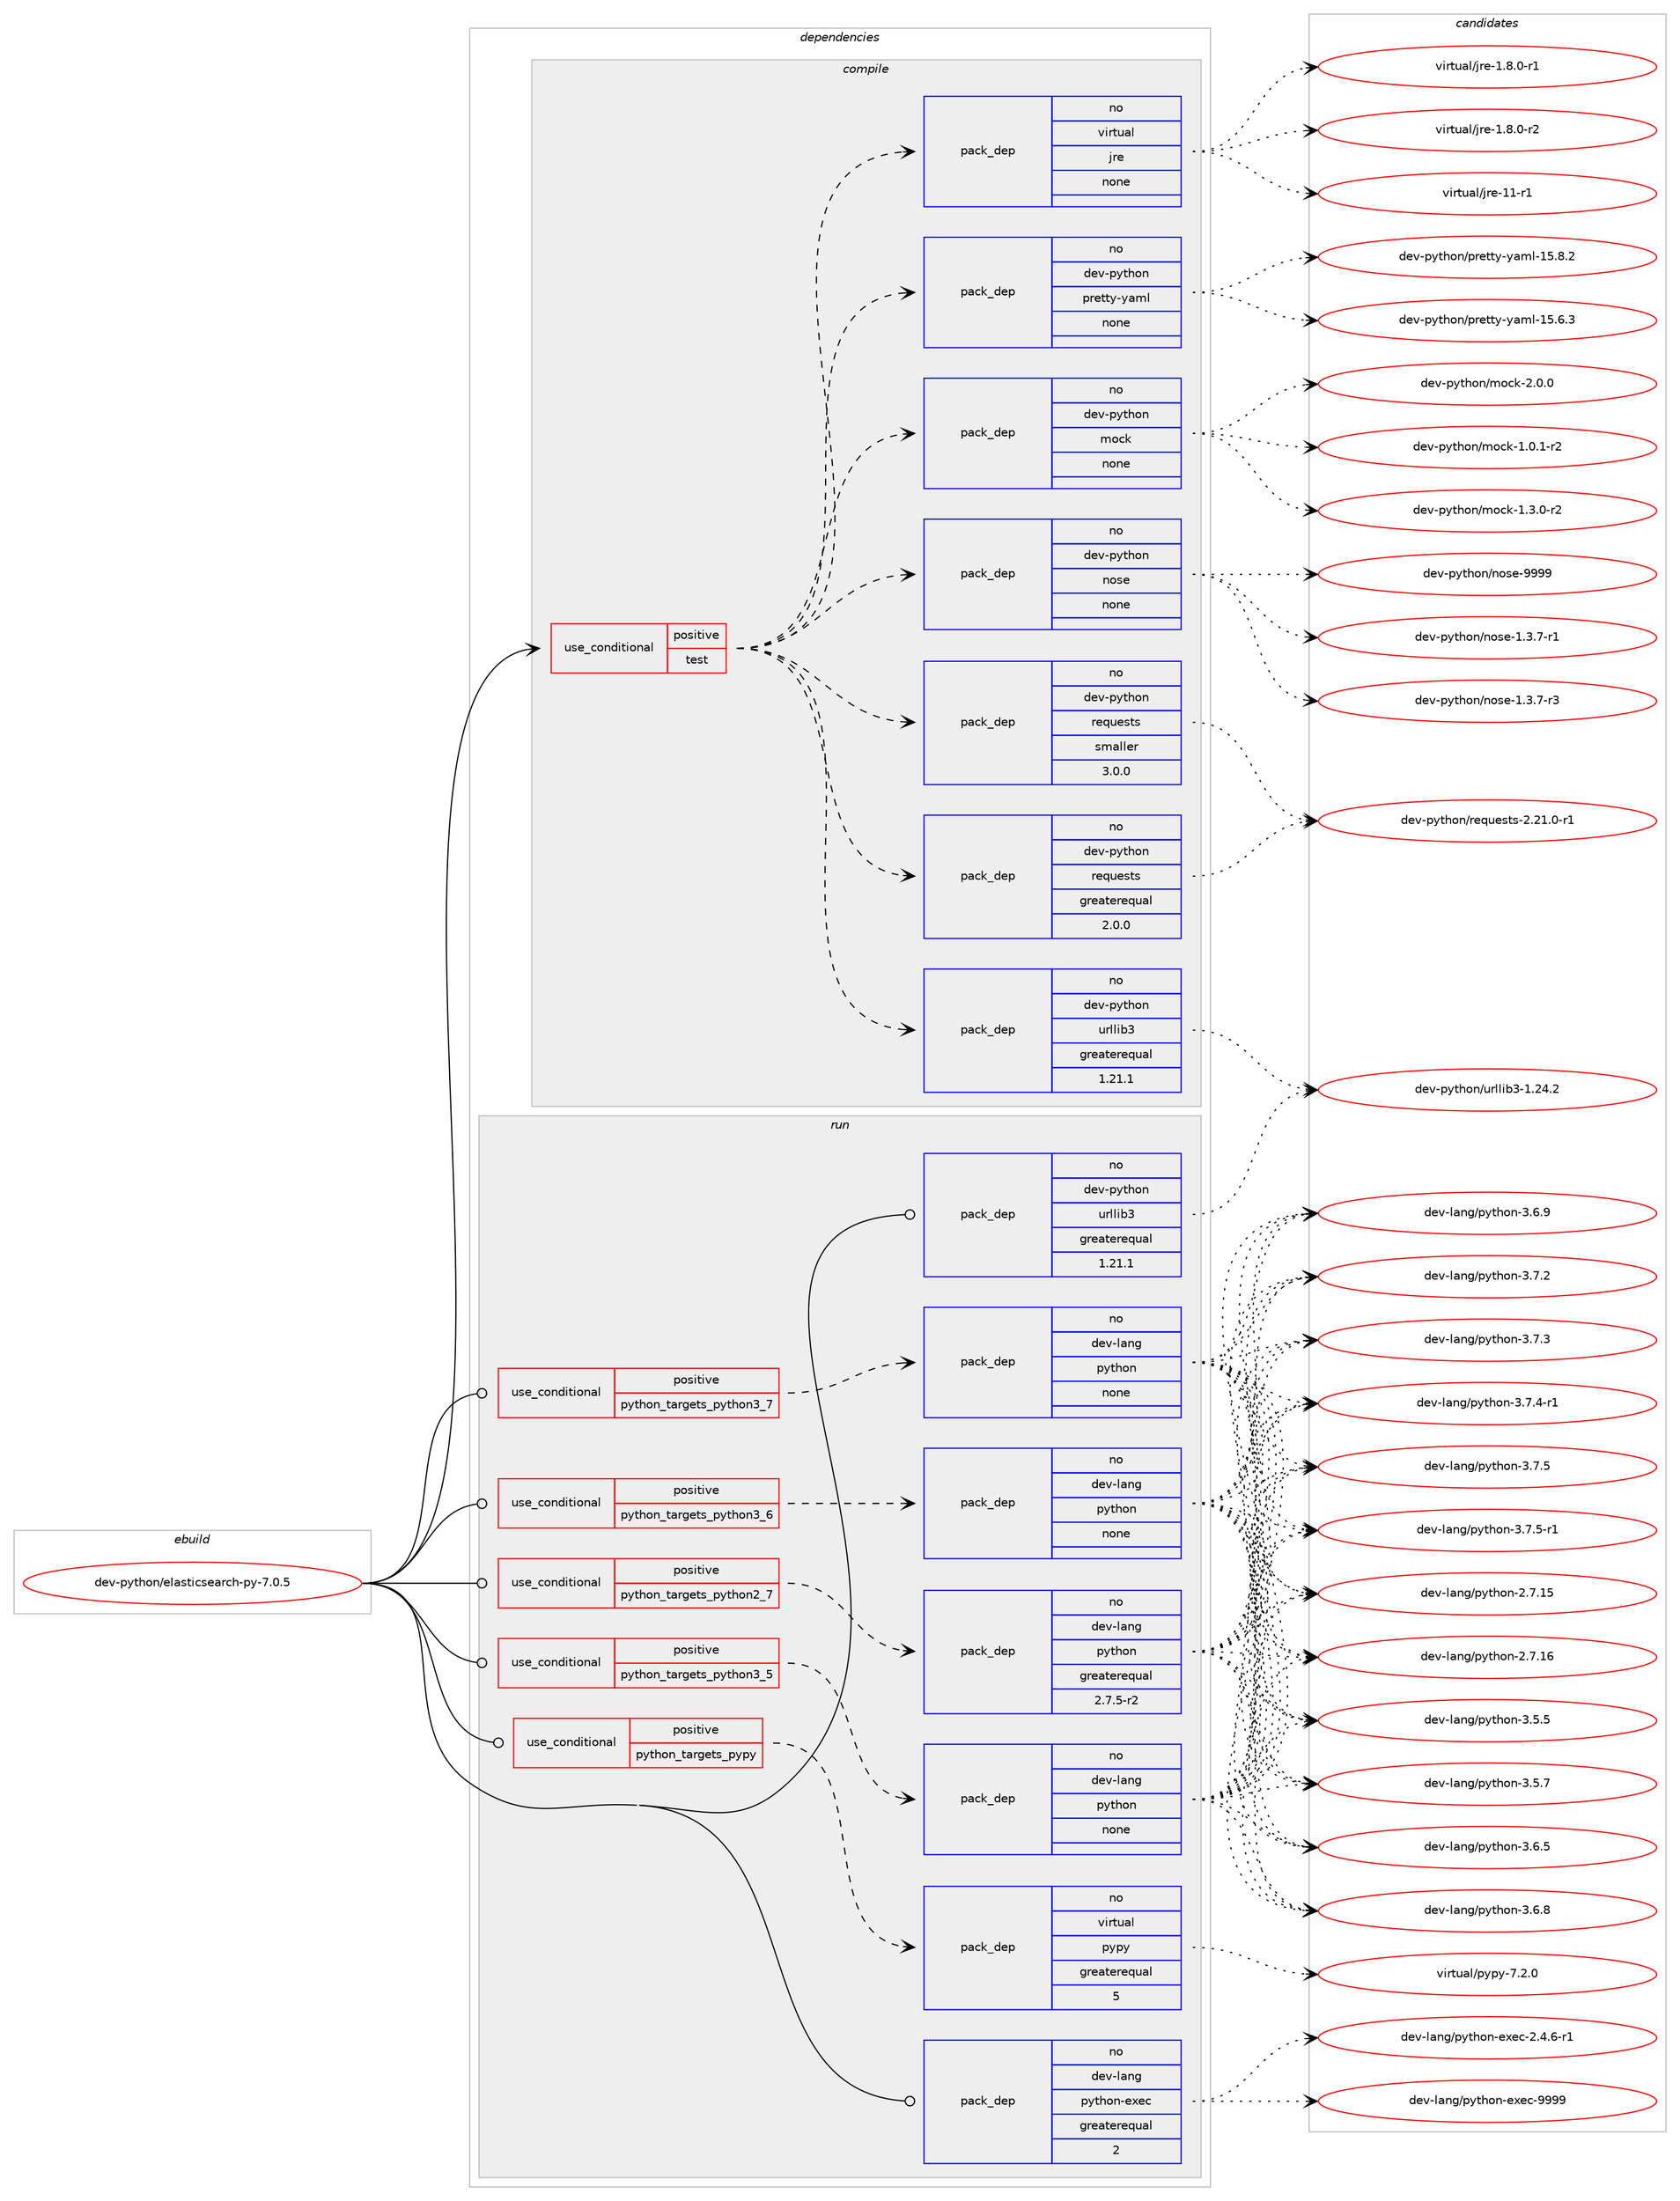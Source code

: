 digraph prolog {

# *************
# Graph options
# *************

newrank=true;
concentrate=true;
compound=true;
graph [rankdir=LR,fontname=Helvetica,fontsize=10,ranksep=1.5];#, ranksep=2.5, nodesep=0.2];
edge  [arrowhead=vee];
node  [fontname=Helvetica,fontsize=10];

# **********
# The ebuild
# **********

subgraph cluster_leftcol {
color=gray;
rank=same;
label=<<i>ebuild</i>>;
id [label="dev-python/elasticsearch-py-7.0.5", color=red, width=4, href="../dev-python/elasticsearch-py-7.0.5.svg"];
}

# ****************
# The dependencies
# ****************

subgraph cluster_midcol {
color=gray;
label=<<i>dependencies</i>>;
subgraph cluster_compile {
fillcolor="#eeeeee";
style=filled;
label=<<i>compile</i>>;
subgraph cond138968 {
dependency603327 [label=<<TABLE BORDER="0" CELLBORDER="1" CELLSPACING="0" CELLPADDING="4"><TR><TD ROWSPAN="3" CELLPADDING="10">use_conditional</TD></TR><TR><TD>positive</TD></TR><TR><TD>test</TD></TR></TABLE>>, shape=none, color=red];
subgraph pack452563 {
dependency603328 [label=<<TABLE BORDER="0" CELLBORDER="1" CELLSPACING="0" CELLPADDING="4" WIDTH="220"><TR><TD ROWSPAN="6" CELLPADDING="30">pack_dep</TD></TR><TR><TD WIDTH="110">no</TD></TR><TR><TD>dev-python</TD></TR><TR><TD>urllib3</TD></TR><TR><TD>greaterequal</TD></TR><TR><TD>1.21.1</TD></TR></TABLE>>, shape=none, color=blue];
}
dependency603327:e -> dependency603328:w [weight=20,style="dashed",arrowhead="vee"];
subgraph pack452564 {
dependency603329 [label=<<TABLE BORDER="0" CELLBORDER="1" CELLSPACING="0" CELLPADDING="4" WIDTH="220"><TR><TD ROWSPAN="6" CELLPADDING="30">pack_dep</TD></TR><TR><TD WIDTH="110">no</TD></TR><TR><TD>dev-python</TD></TR><TR><TD>requests</TD></TR><TR><TD>greaterequal</TD></TR><TR><TD>2.0.0</TD></TR></TABLE>>, shape=none, color=blue];
}
dependency603327:e -> dependency603329:w [weight=20,style="dashed",arrowhead="vee"];
subgraph pack452565 {
dependency603330 [label=<<TABLE BORDER="0" CELLBORDER="1" CELLSPACING="0" CELLPADDING="4" WIDTH="220"><TR><TD ROWSPAN="6" CELLPADDING="30">pack_dep</TD></TR><TR><TD WIDTH="110">no</TD></TR><TR><TD>dev-python</TD></TR><TR><TD>requests</TD></TR><TR><TD>smaller</TD></TR><TR><TD>3.0.0</TD></TR></TABLE>>, shape=none, color=blue];
}
dependency603327:e -> dependency603330:w [weight=20,style="dashed",arrowhead="vee"];
subgraph pack452566 {
dependency603331 [label=<<TABLE BORDER="0" CELLBORDER="1" CELLSPACING="0" CELLPADDING="4" WIDTH="220"><TR><TD ROWSPAN="6" CELLPADDING="30">pack_dep</TD></TR><TR><TD WIDTH="110">no</TD></TR><TR><TD>dev-python</TD></TR><TR><TD>nose</TD></TR><TR><TD>none</TD></TR><TR><TD></TD></TR></TABLE>>, shape=none, color=blue];
}
dependency603327:e -> dependency603331:w [weight=20,style="dashed",arrowhead="vee"];
subgraph pack452567 {
dependency603332 [label=<<TABLE BORDER="0" CELLBORDER="1" CELLSPACING="0" CELLPADDING="4" WIDTH="220"><TR><TD ROWSPAN="6" CELLPADDING="30">pack_dep</TD></TR><TR><TD WIDTH="110">no</TD></TR><TR><TD>dev-python</TD></TR><TR><TD>mock</TD></TR><TR><TD>none</TD></TR><TR><TD></TD></TR></TABLE>>, shape=none, color=blue];
}
dependency603327:e -> dependency603332:w [weight=20,style="dashed",arrowhead="vee"];
subgraph pack452568 {
dependency603333 [label=<<TABLE BORDER="0" CELLBORDER="1" CELLSPACING="0" CELLPADDING="4" WIDTH="220"><TR><TD ROWSPAN="6" CELLPADDING="30">pack_dep</TD></TR><TR><TD WIDTH="110">no</TD></TR><TR><TD>dev-python</TD></TR><TR><TD>pretty-yaml</TD></TR><TR><TD>none</TD></TR><TR><TD></TD></TR></TABLE>>, shape=none, color=blue];
}
dependency603327:e -> dependency603333:w [weight=20,style="dashed",arrowhead="vee"];
subgraph pack452569 {
dependency603334 [label=<<TABLE BORDER="0" CELLBORDER="1" CELLSPACING="0" CELLPADDING="4" WIDTH="220"><TR><TD ROWSPAN="6" CELLPADDING="30">pack_dep</TD></TR><TR><TD WIDTH="110">no</TD></TR><TR><TD>virtual</TD></TR><TR><TD>jre</TD></TR><TR><TD>none</TD></TR><TR><TD></TD></TR></TABLE>>, shape=none, color=blue];
}
dependency603327:e -> dependency603334:w [weight=20,style="dashed",arrowhead="vee"];
}
id:e -> dependency603327:w [weight=20,style="solid",arrowhead="vee"];
}
subgraph cluster_compileandrun {
fillcolor="#eeeeee";
style=filled;
label=<<i>compile and run</i>>;
}
subgraph cluster_run {
fillcolor="#eeeeee";
style=filled;
label=<<i>run</i>>;
subgraph cond138969 {
dependency603335 [label=<<TABLE BORDER="0" CELLBORDER="1" CELLSPACING="0" CELLPADDING="4"><TR><TD ROWSPAN="3" CELLPADDING="10">use_conditional</TD></TR><TR><TD>positive</TD></TR><TR><TD>python_targets_pypy</TD></TR></TABLE>>, shape=none, color=red];
subgraph pack452570 {
dependency603336 [label=<<TABLE BORDER="0" CELLBORDER="1" CELLSPACING="0" CELLPADDING="4" WIDTH="220"><TR><TD ROWSPAN="6" CELLPADDING="30">pack_dep</TD></TR><TR><TD WIDTH="110">no</TD></TR><TR><TD>virtual</TD></TR><TR><TD>pypy</TD></TR><TR><TD>greaterequal</TD></TR><TR><TD>5</TD></TR></TABLE>>, shape=none, color=blue];
}
dependency603335:e -> dependency603336:w [weight=20,style="dashed",arrowhead="vee"];
}
id:e -> dependency603335:w [weight=20,style="solid",arrowhead="odot"];
subgraph cond138970 {
dependency603337 [label=<<TABLE BORDER="0" CELLBORDER="1" CELLSPACING="0" CELLPADDING="4"><TR><TD ROWSPAN="3" CELLPADDING="10">use_conditional</TD></TR><TR><TD>positive</TD></TR><TR><TD>python_targets_python2_7</TD></TR></TABLE>>, shape=none, color=red];
subgraph pack452571 {
dependency603338 [label=<<TABLE BORDER="0" CELLBORDER="1" CELLSPACING="0" CELLPADDING="4" WIDTH="220"><TR><TD ROWSPAN="6" CELLPADDING="30">pack_dep</TD></TR><TR><TD WIDTH="110">no</TD></TR><TR><TD>dev-lang</TD></TR><TR><TD>python</TD></TR><TR><TD>greaterequal</TD></TR><TR><TD>2.7.5-r2</TD></TR></TABLE>>, shape=none, color=blue];
}
dependency603337:e -> dependency603338:w [weight=20,style="dashed",arrowhead="vee"];
}
id:e -> dependency603337:w [weight=20,style="solid",arrowhead="odot"];
subgraph cond138971 {
dependency603339 [label=<<TABLE BORDER="0" CELLBORDER="1" CELLSPACING="0" CELLPADDING="4"><TR><TD ROWSPAN="3" CELLPADDING="10">use_conditional</TD></TR><TR><TD>positive</TD></TR><TR><TD>python_targets_python3_5</TD></TR></TABLE>>, shape=none, color=red];
subgraph pack452572 {
dependency603340 [label=<<TABLE BORDER="0" CELLBORDER="1" CELLSPACING="0" CELLPADDING="4" WIDTH="220"><TR><TD ROWSPAN="6" CELLPADDING="30">pack_dep</TD></TR><TR><TD WIDTH="110">no</TD></TR><TR><TD>dev-lang</TD></TR><TR><TD>python</TD></TR><TR><TD>none</TD></TR><TR><TD></TD></TR></TABLE>>, shape=none, color=blue];
}
dependency603339:e -> dependency603340:w [weight=20,style="dashed",arrowhead="vee"];
}
id:e -> dependency603339:w [weight=20,style="solid",arrowhead="odot"];
subgraph cond138972 {
dependency603341 [label=<<TABLE BORDER="0" CELLBORDER="1" CELLSPACING="0" CELLPADDING="4"><TR><TD ROWSPAN="3" CELLPADDING="10">use_conditional</TD></TR><TR><TD>positive</TD></TR><TR><TD>python_targets_python3_6</TD></TR></TABLE>>, shape=none, color=red];
subgraph pack452573 {
dependency603342 [label=<<TABLE BORDER="0" CELLBORDER="1" CELLSPACING="0" CELLPADDING="4" WIDTH="220"><TR><TD ROWSPAN="6" CELLPADDING="30">pack_dep</TD></TR><TR><TD WIDTH="110">no</TD></TR><TR><TD>dev-lang</TD></TR><TR><TD>python</TD></TR><TR><TD>none</TD></TR><TR><TD></TD></TR></TABLE>>, shape=none, color=blue];
}
dependency603341:e -> dependency603342:w [weight=20,style="dashed",arrowhead="vee"];
}
id:e -> dependency603341:w [weight=20,style="solid",arrowhead="odot"];
subgraph cond138973 {
dependency603343 [label=<<TABLE BORDER="0" CELLBORDER="1" CELLSPACING="0" CELLPADDING="4"><TR><TD ROWSPAN="3" CELLPADDING="10">use_conditional</TD></TR><TR><TD>positive</TD></TR><TR><TD>python_targets_python3_7</TD></TR></TABLE>>, shape=none, color=red];
subgraph pack452574 {
dependency603344 [label=<<TABLE BORDER="0" CELLBORDER="1" CELLSPACING="0" CELLPADDING="4" WIDTH="220"><TR><TD ROWSPAN="6" CELLPADDING="30">pack_dep</TD></TR><TR><TD WIDTH="110">no</TD></TR><TR><TD>dev-lang</TD></TR><TR><TD>python</TD></TR><TR><TD>none</TD></TR><TR><TD></TD></TR></TABLE>>, shape=none, color=blue];
}
dependency603343:e -> dependency603344:w [weight=20,style="dashed",arrowhead="vee"];
}
id:e -> dependency603343:w [weight=20,style="solid",arrowhead="odot"];
subgraph pack452575 {
dependency603345 [label=<<TABLE BORDER="0" CELLBORDER="1" CELLSPACING="0" CELLPADDING="4" WIDTH="220"><TR><TD ROWSPAN="6" CELLPADDING="30">pack_dep</TD></TR><TR><TD WIDTH="110">no</TD></TR><TR><TD>dev-lang</TD></TR><TR><TD>python-exec</TD></TR><TR><TD>greaterequal</TD></TR><TR><TD>2</TD></TR></TABLE>>, shape=none, color=blue];
}
id:e -> dependency603345:w [weight=20,style="solid",arrowhead="odot"];
subgraph pack452576 {
dependency603346 [label=<<TABLE BORDER="0" CELLBORDER="1" CELLSPACING="0" CELLPADDING="4" WIDTH="220"><TR><TD ROWSPAN="6" CELLPADDING="30">pack_dep</TD></TR><TR><TD WIDTH="110">no</TD></TR><TR><TD>dev-python</TD></TR><TR><TD>urllib3</TD></TR><TR><TD>greaterequal</TD></TR><TR><TD>1.21.1</TD></TR></TABLE>>, shape=none, color=blue];
}
id:e -> dependency603346:w [weight=20,style="solid",arrowhead="odot"];
}
}

# **************
# The candidates
# **************

subgraph cluster_choices {
rank=same;
color=gray;
label=<<i>candidates</i>>;

subgraph choice452563 {
color=black;
nodesep=1;
choice1001011184511212111610411111047117114108108105985145494650524650 [label="dev-python/urllib3-1.24.2", color=red, width=4,href="../dev-python/urllib3-1.24.2.svg"];
dependency603328:e -> choice1001011184511212111610411111047117114108108105985145494650524650:w [style=dotted,weight="100"];
}
subgraph choice452564 {
color=black;
nodesep=1;
choice1001011184511212111610411111047114101113117101115116115455046504946484511449 [label="dev-python/requests-2.21.0-r1", color=red, width=4,href="../dev-python/requests-2.21.0-r1.svg"];
dependency603329:e -> choice1001011184511212111610411111047114101113117101115116115455046504946484511449:w [style=dotted,weight="100"];
}
subgraph choice452565 {
color=black;
nodesep=1;
choice1001011184511212111610411111047114101113117101115116115455046504946484511449 [label="dev-python/requests-2.21.0-r1", color=red, width=4,href="../dev-python/requests-2.21.0-r1.svg"];
dependency603330:e -> choice1001011184511212111610411111047114101113117101115116115455046504946484511449:w [style=dotted,weight="100"];
}
subgraph choice452566 {
color=black;
nodesep=1;
choice10010111845112121116104111110471101111151014549465146554511449 [label="dev-python/nose-1.3.7-r1", color=red, width=4,href="../dev-python/nose-1.3.7-r1.svg"];
choice10010111845112121116104111110471101111151014549465146554511451 [label="dev-python/nose-1.3.7-r3", color=red, width=4,href="../dev-python/nose-1.3.7-r3.svg"];
choice10010111845112121116104111110471101111151014557575757 [label="dev-python/nose-9999", color=red, width=4,href="../dev-python/nose-9999.svg"];
dependency603331:e -> choice10010111845112121116104111110471101111151014549465146554511449:w [style=dotted,weight="100"];
dependency603331:e -> choice10010111845112121116104111110471101111151014549465146554511451:w [style=dotted,weight="100"];
dependency603331:e -> choice10010111845112121116104111110471101111151014557575757:w [style=dotted,weight="100"];
}
subgraph choice452567 {
color=black;
nodesep=1;
choice1001011184511212111610411111047109111991074549464846494511450 [label="dev-python/mock-1.0.1-r2", color=red, width=4,href="../dev-python/mock-1.0.1-r2.svg"];
choice1001011184511212111610411111047109111991074549465146484511450 [label="dev-python/mock-1.3.0-r2", color=red, width=4,href="../dev-python/mock-1.3.0-r2.svg"];
choice100101118451121211161041111104710911199107455046484648 [label="dev-python/mock-2.0.0", color=red, width=4,href="../dev-python/mock-2.0.0.svg"];
dependency603332:e -> choice1001011184511212111610411111047109111991074549464846494511450:w [style=dotted,weight="100"];
dependency603332:e -> choice1001011184511212111610411111047109111991074549465146484511450:w [style=dotted,weight="100"];
dependency603332:e -> choice100101118451121211161041111104710911199107455046484648:w [style=dotted,weight="100"];
}
subgraph choice452568 {
color=black;
nodesep=1;
choice1001011184511212111610411111047112114101116116121451219710910845495346544651 [label="dev-python/pretty-yaml-15.6.3", color=red, width=4,href="../dev-python/pretty-yaml-15.6.3.svg"];
choice1001011184511212111610411111047112114101116116121451219710910845495346564650 [label="dev-python/pretty-yaml-15.8.2", color=red, width=4,href="../dev-python/pretty-yaml-15.8.2.svg"];
dependency603333:e -> choice1001011184511212111610411111047112114101116116121451219710910845495346544651:w [style=dotted,weight="100"];
dependency603333:e -> choice1001011184511212111610411111047112114101116116121451219710910845495346564650:w [style=dotted,weight="100"];
}
subgraph choice452569 {
color=black;
nodesep=1;
choice11810511411611797108471061141014549465646484511449 [label="virtual/jre-1.8.0-r1", color=red, width=4,href="../virtual/jre-1.8.0-r1.svg"];
choice11810511411611797108471061141014549465646484511450 [label="virtual/jre-1.8.0-r2", color=red, width=4,href="../virtual/jre-1.8.0-r2.svg"];
choice11810511411611797108471061141014549494511449 [label="virtual/jre-11-r1", color=red, width=4,href="../virtual/jre-11-r1.svg"];
dependency603334:e -> choice11810511411611797108471061141014549465646484511449:w [style=dotted,weight="100"];
dependency603334:e -> choice11810511411611797108471061141014549465646484511450:w [style=dotted,weight="100"];
dependency603334:e -> choice11810511411611797108471061141014549494511449:w [style=dotted,weight="100"];
}
subgraph choice452570 {
color=black;
nodesep=1;
choice1181051141161179710847112121112121455546504648 [label="virtual/pypy-7.2.0", color=red, width=4,href="../virtual/pypy-7.2.0.svg"];
dependency603336:e -> choice1181051141161179710847112121112121455546504648:w [style=dotted,weight="100"];
}
subgraph choice452571 {
color=black;
nodesep=1;
choice10010111845108971101034711212111610411111045504655464953 [label="dev-lang/python-2.7.15", color=red, width=4,href="../dev-lang/python-2.7.15.svg"];
choice10010111845108971101034711212111610411111045504655464954 [label="dev-lang/python-2.7.16", color=red, width=4,href="../dev-lang/python-2.7.16.svg"];
choice100101118451089711010347112121116104111110455146534653 [label="dev-lang/python-3.5.5", color=red, width=4,href="../dev-lang/python-3.5.5.svg"];
choice100101118451089711010347112121116104111110455146534655 [label="dev-lang/python-3.5.7", color=red, width=4,href="../dev-lang/python-3.5.7.svg"];
choice100101118451089711010347112121116104111110455146544653 [label="dev-lang/python-3.6.5", color=red, width=4,href="../dev-lang/python-3.6.5.svg"];
choice100101118451089711010347112121116104111110455146544656 [label="dev-lang/python-3.6.8", color=red, width=4,href="../dev-lang/python-3.6.8.svg"];
choice100101118451089711010347112121116104111110455146544657 [label="dev-lang/python-3.6.9", color=red, width=4,href="../dev-lang/python-3.6.9.svg"];
choice100101118451089711010347112121116104111110455146554650 [label="dev-lang/python-3.7.2", color=red, width=4,href="../dev-lang/python-3.7.2.svg"];
choice100101118451089711010347112121116104111110455146554651 [label="dev-lang/python-3.7.3", color=red, width=4,href="../dev-lang/python-3.7.3.svg"];
choice1001011184510897110103471121211161041111104551465546524511449 [label="dev-lang/python-3.7.4-r1", color=red, width=4,href="../dev-lang/python-3.7.4-r1.svg"];
choice100101118451089711010347112121116104111110455146554653 [label="dev-lang/python-3.7.5", color=red, width=4,href="../dev-lang/python-3.7.5.svg"];
choice1001011184510897110103471121211161041111104551465546534511449 [label="dev-lang/python-3.7.5-r1", color=red, width=4,href="../dev-lang/python-3.7.5-r1.svg"];
dependency603338:e -> choice10010111845108971101034711212111610411111045504655464953:w [style=dotted,weight="100"];
dependency603338:e -> choice10010111845108971101034711212111610411111045504655464954:w [style=dotted,weight="100"];
dependency603338:e -> choice100101118451089711010347112121116104111110455146534653:w [style=dotted,weight="100"];
dependency603338:e -> choice100101118451089711010347112121116104111110455146534655:w [style=dotted,weight="100"];
dependency603338:e -> choice100101118451089711010347112121116104111110455146544653:w [style=dotted,weight="100"];
dependency603338:e -> choice100101118451089711010347112121116104111110455146544656:w [style=dotted,weight="100"];
dependency603338:e -> choice100101118451089711010347112121116104111110455146544657:w [style=dotted,weight="100"];
dependency603338:e -> choice100101118451089711010347112121116104111110455146554650:w [style=dotted,weight="100"];
dependency603338:e -> choice100101118451089711010347112121116104111110455146554651:w [style=dotted,weight="100"];
dependency603338:e -> choice1001011184510897110103471121211161041111104551465546524511449:w [style=dotted,weight="100"];
dependency603338:e -> choice100101118451089711010347112121116104111110455146554653:w [style=dotted,weight="100"];
dependency603338:e -> choice1001011184510897110103471121211161041111104551465546534511449:w [style=dotted,weight="100"];
}
subgraph choice452572 {
color=black;
nodesep=1;
choice10010111845108971101034711212111610411111045504655464953 [label="dev-lang/python-2.7.15", color=red, width=4,href="../dev-lang/python-2.7.15.svg"];
choice10010111845108971101034711212111610411111045504655464954 [label="dev-lang/python-2.7.16", color=red, width=4,href="../dev-lang/python-2.7.16.svg"];
choice100101118451089711010347112121116104111110455146534653 [label="dev-lang/python-3.5.5", color=red, width=4,href="../dev-lang/python-3.5.5.svg"];
choice100101118451089711010347112121116104111110455146534655 [label="dev-lang/python-3.5.7", color=red, width=4,href="../dev-lang/python-3.5.7.svg"];
choice100101118451089711010347112121116104111110455146544653 [label="dev-lang/python-3.6.5", color=red, width=4,href="../dev-lang/python-3.6.5.svg"];
choice100101118451089711010347112121116104111110455146544656 [label="dev-lang/python-3.6.8", color=red, width=4,href="../dev-lang/python-3.6.8.svg"];
choice100101118451089711010347112121116104111110455146544657 [label="dev-lang/python-3.6.9", color=red, width=4,href="../dev-lang/python-3.6.9.svg"];
choice100101118451089711010347112121116104111110455146554650 [label="dev-lang/python-3.7.2", color=red, width=4,href="../dev-lang/python-3.7.2.svg"];
choice100101118451089711010347112121116104111110455146554651 [label="dev-lang/python-3.7.3", color=red, width=4,href="../dev-lang/python-3.7.3.svg"];
choice1001011184510897110103471121211161041111104551465546524511449 [label="dev-lang/python-3.7.4-r1", color=red, width=4,href="../dev-lang/python-3.7.4-r1.svg"];
choice100101118451089711010347112121116104111110455146554653 [label="dev-lang/python-3.7.5", color=red, width=4,href="../dev-lang/python-3.7.5.svg"];
choice1001011184510897110103471121211161041111104551465546534511449 [label="dev-lang/python-3.7.5-r1", color=red, width=4,href="../dev-lang/python-3.7.5-r1.svg"];
dependency603340:e -> choice10010111845108971101034711212111610411111045504655464953:w [style=dotted,weight="100"];
dependency603340:e -> choice10010111845108971101034711212111610411111045504655464954:w [style=dotted,weight="100"];
dependency603340:e -> choice100101118451089711010347112121116104111110455146534653:w [style=dotted,weight="100"];
dependency603340:e -> choice100101118451089711010347112121116104111110455146534655:w [style=dotted,weight="100"];
dependency603340:e -> choice100101118451089711010347112121116104111110455146544653:w [style=dotted,weight="100"];
dependency603340:e -> choice100101118451089711010347112121116104111110455146544656:w [style=dotted,weight="100"];
dependency603340:e -> choice100101118451089711010347112121116104111110455146544657:w [style=dotted,weight="100"];
dependency603340:e -> choice100101118451089711010347112121116104111110455146554650:w [style=dotted,weight="100"];
dependency603340:e -> choice100101118451089711010347112121116104111110455146554651:w [style=dotted,weight="100"];
dependency603340:e -> choice1001011184510897110103471121211161041111104551465546524511449:w [style=dotted,weight="100"];
dependency603340:e -> choice100101118451089711010347112121116104111110455146554653:w [style=dotted,weight="100"];
dependency603340:e -> choice1001011184510897110103471121211161041111104551465546534511449:w [style=dotted,weight="100"];
}
subgraph choice452573 {
color=black;
nodesep=1;
choice10010111845108971101034711212111610411111045504655464953 [label="dev-lang/python-2.7.15", color=red, width=4,href="../dev-lang/python-2.7.15.svg"];
choice10010111845108971101034711212111610411111045504655464954 [label="dev-lang/python-2.7.16", color=red, width=4,href="../dev-lang/python-2.7.16.svg"];
choice100101118451089711010347112121116104111110455146534653 [label="dev-lang/python-3.5.5", color=red, width=4,href="../dev-lang/python-3.5.5.svg"];
choice100101118451089711010347112121116104111110455146534655 [label="dev-lang/python-3.5.7", color=red, width=4,href="../dev-lang/python-3.5.7.svg"];
choice100101118451089711010347112121116104111110455146544653 [label="dev-lang/python-3.6.5", color=red, width=4,href="../dev-lang/python-3.6.5.svg"];
choice100101118451089711010347112121116104111110455146544656 [label="dev-lang/python-3.6.8", color=red, width=4,href="../dev-lang/python-3.6.8.svg"];
choice100101118451089711010347112121116104111110455146544657 [label="dev-lang/python-3.6.9", color=red, width=4,href="../dev-lang/python-3.6.9.svg"];
choice100101118451089711010347112121116104111110455146554650 [label="dev-lang/python-3.7.2", color=red, width=4,href="../dev-lang/python-3.7.2.svg"];
choice100101118451089711010347112121116104111110455146554651 [label="dev-lang/python-3.7.3", color=red, width=4,href="../dev-lang/python-3.7.3.svg"];
choice1001011184510897110103471121211161041111104551465546524511449 [label="dev-lang/python-3.7.4-r1", color=red, width=4,href="../dev-lang/python-3.7.4-r1.svg"];
choice100101118451089711010347112121116104111110455146554653 [label="dev-lang/python-3.7.5", color=red, width=4,href="../dev-lang/python-3.7.5.svg"];
choice1001011184510897110103471121211161041111104551465546534511449 [label="dev-lang/python-3.7.5-r1", color=red, width=4,href="../dev-lang/python-3.7.5-r1.svg"];
dependency603342:e -> choice10010111845108971101034711212111610411111045504655464953:w [style=dotted,weight="100"];
dependency603342:e -> choice10010111845108971101034711212111610411111045504655464954:w [style=dotted,weight="100"];
dependency603342:e -> choice100101118451089711010347112121116104111110455146534653:w [style=dotted,weight="100"];
dependency603342:e -> choice100101118451089711010347112121116104111110455146534655:w [style=dotted,weight="100"];
dependency603342:e -> choice100101118451089711010347112121116104111110455146544653:w [style=dotted,weight="100"];
dependency603342:e -> choice100101118451089711010347112121116104111110455146544656:w [style=dotted,weight="100"];
dependency603342:e -> choice100101118451089711010347112121116104111110455146544657:w [style=dotted,weight="100"];
dependency603342:e -> choice100101118451089711010347112121116104111110455146554650:w [style=dotted,weight="100"];
dependency603342:e -> choice100101118451089711010347112121116104111110455146554651:w [style=dotted,weight="100"];
dependency603342:e -> choice1001011184510897110103471121211161041111104551465546524511449:w [style=dotted,weight="100"];
dependency603342:e -> choice100101118451089711010347112121116104111110455146554653:w [style=dotted,weight="100"];
dependency603342:e -> choice1001011184510897110103471121211161041111104551465546534511449:w [style=dotted,weight="100"];
}
subgraph choice452574 {
color=black;
nodesep=1;
choice10010111845108971101034711212111610411111045504655464953 [label="dev-lang/python-2.7.15", color=red, width=4,href="../dev-lang/python-2.7.15.svg"];
choice10010111845108971101034711212111610411111045504655464954 [label="dev-lang/python-2.7.16", color=red, width=4,href="../dev-lang/python-2.7.16.svg"];
choice100101118451089711010347112121116104111110455146534653 [label="dev-lang/python-3.5.5", color=red, width=4,href="../dev-lang/python-3.5.5.svg"];
choice100101118451089711010347112121116104111110455146534655 [label="dev-lang/python-3.5.7", color=red, width=4,href="../dev-lang/python-3.5.7.svg"];
choice100101118451089711010347112121116104111110455146544653 [label="dev-lang/python-3.6.5", color=red, width=4,href="../dev-lang/python-3.6.5.svg"];
choice100101118451089711010347112121116104111110455146544656 [label="dev-lang/python-3.6.8", color=red, width=4,href="../dev-lang/python-3.6.8.svg"];
choice100101118451089711010347112121116104111110455146544657 [label="dev-lang/python-3.6.9", color=red, width=4,href="../dev-lang/python-3.6.9.svg"];
choice100101118451089711010347112121116104111110455146554650 [label="dev-lang/python-3.7.2", color=red, width=4,href="../dev-lang/python-3.7.2.svg"];
choice100101118451089711010347112121116104111110455146554651 [label="dev-lang/python-3.7.3", color=red, width=4,href="../dev-lang/python-3.7.3.svg"];
choice1001011184510897110103471121211161041111104551465546524511449 [label="dev-lang/python-3.7.4-r1", color=red, width=4,href="../dev-lang/python-3.7.4-r1.svg"];
choice100101118451089711010347112121116104111110455146554653 [label="dev-lang/python-3.7.5", color=red, width=4,href="../dev-lang/python-3.7.5.svg"];
choice1001011184510897110103471121211161041111104551465546534511449 [label="dev-lang/python-3.7.5-r1", color=red, width=4,href="../dev-lang/python-3.7.5-r1.svg"];
dependency603344:e -> choice10010111845108971101034711212111610411111045504655464953:w [style=dotted,weight="100"];
dependency603344:e -> choice10010111845108971101034711212111610411111045504655464954:w [style=dotted,weight="100"];
dependency603344:e -> choice100101118451089711010347112121116104111110455146534653:w [style=dotted,weight="100"];
dependency603344:e -> choice100101118451089711010347112121116104111110455146534655:w [style=dotted,weight="100"];
dependency603344:e -> choice100101118451089711010347112121116104111110455146544653:w [style=dotted,weight="100"];
dependency603344:e -> choice100101118451089711010347112121116104111110455146544656:w [style=dotted,weight="100"];
dependency603344:e -> choice100101118451089711010347112121116104111110455146544657:w [style=dotted,weight="100"];
dependency603344:e -> choice100101118451089711010347112121116104111110455146554650:w [style=dotted,weight="100"];
dependency603344:e -> choice100101118451089711010347112121116104111110455146554651:w [style=dotted,weight="100"];
dependency603344:e -> choice1001011184510897110103471121211161041111104551465546524511449:w [style=dotted,weight="100"];
dependency603344:e -> choice100101118451089711010347112121116104111110455146554653:w [style=dotted,weight="100"];
dependency603344:e -> choice1001011184510897110103471121211161041111104551465546534511449:w [style=dotted,weight="100"];
}
subgraph choice452575 {
color=black;
nodesep=1;
choice10010111845108971101034711212111610411111045101120101994550465246544511449 [label="dev-lang/python-exec-2.4.6-r1", color=red, width=4,href="../dev-lang/python-exec-2.4.6-r1.svg"];
choice10010111845108971101034711212111610411111045101120101994557575757 [label="dev-lang/python-exec-9999", color=red, width=4,href="../dev-lang/python-exec-9999.svg"];
dependency603345:e -> choice10010111845108971101034711212111610411111045101120101994550465246544511449:w [style=dotted,weight="100"];
dependency603345:e -> choice10010111845108971101034711212111610411111045101120101994557575757:w [style=dotted,weight="100"];
}
subgraph choice452576 {
color=black;
nodesep=1;
choice1001011184511212111610411111047117114108108105985145494650524650 [label="dev-python/urllib3-1.24.2", color=red, width=4,href="../dev-python/urllib3-1.24.2.svg"];
dependency603346:e -> choice1001011184511212111610411111047117114108108105985145494650524650:w [style=dotted,weight="100"];
}
}

}
